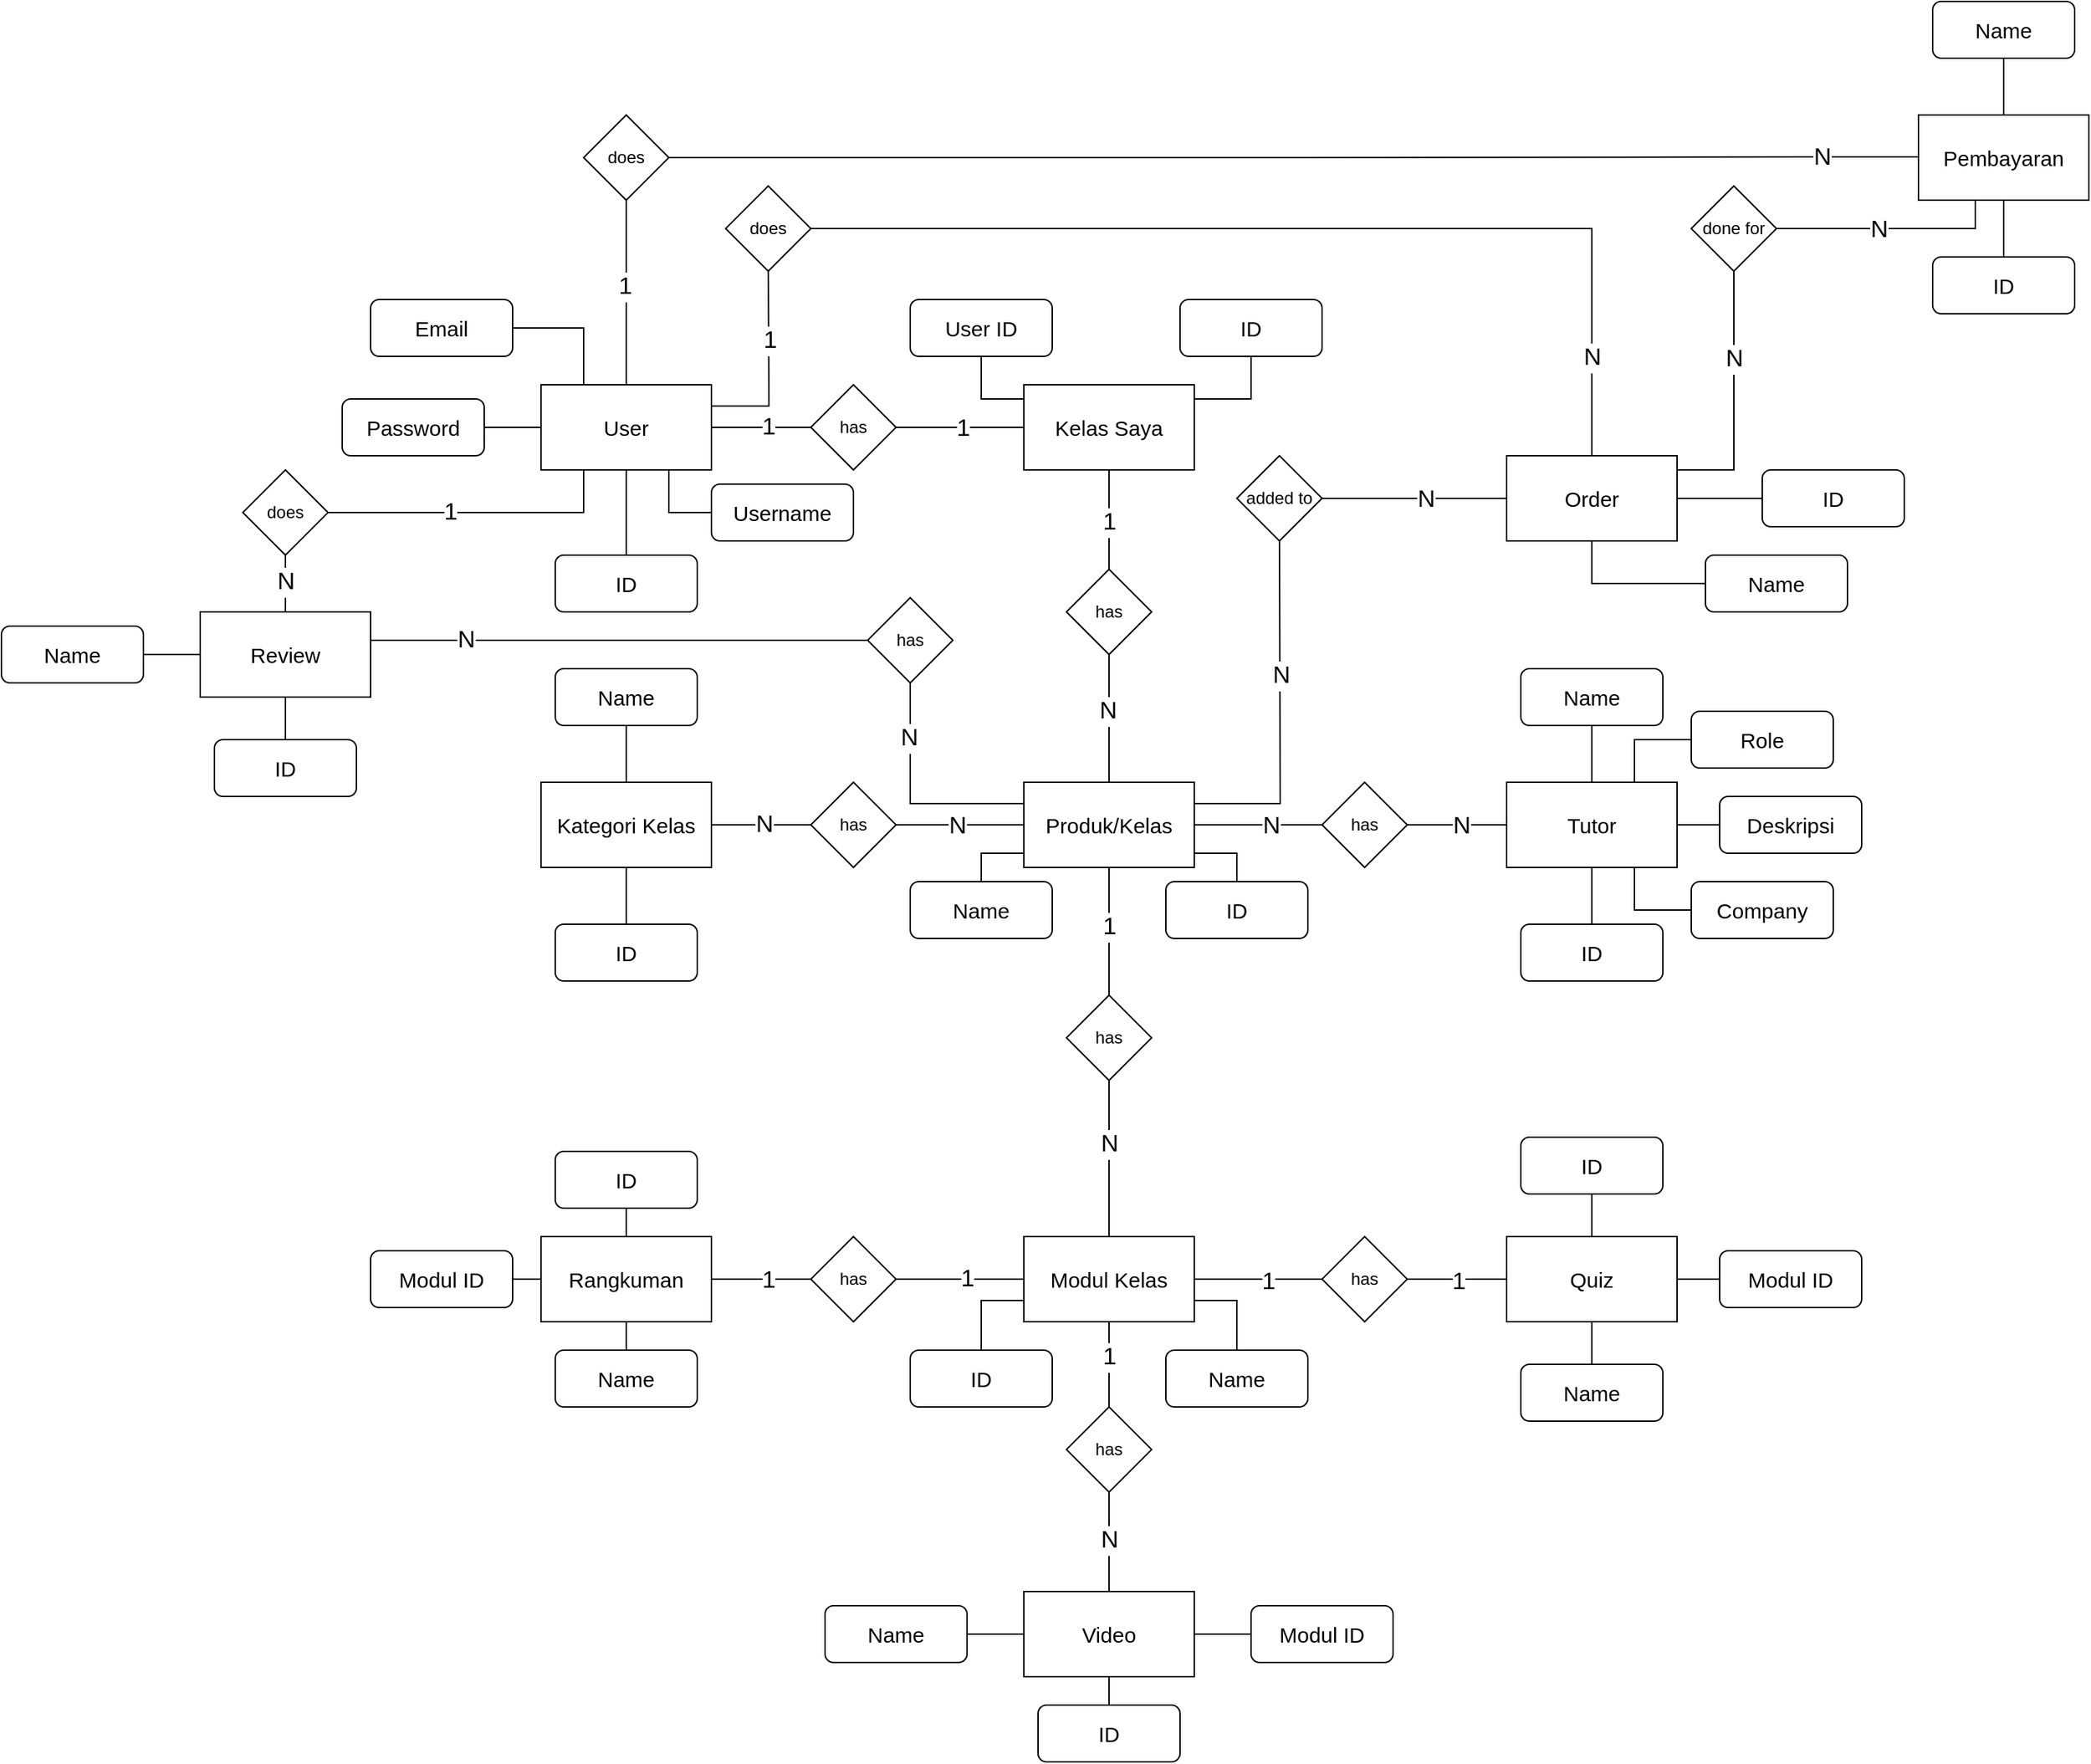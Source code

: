<mxfile version="26.0.4">
  <diagram id="C5RBs43oDa-KdzZeNtuy" name="Page-1">
    <mxGraphModel dx="1665" dy="2066" grid="1" gridSize="10" guides="1" tooltips="1" connect="1" arrows="1" fold="1" page="1" pageScale="1" pageWidth="827" pageHeight="1169" math="0" shadow="0">
      <root>
        <mxCell id="WIyWlLk6GJQsqaUBKTNV-0" />
        <mxCell id="WIyWlLk6GJQsqaUBKTNV-1" parent="WIyWlLk6GJQsqaUBKTNV-0" />
        <mxCell id="2I8wKv11GM0MQBxy5YEE-51" style="edgeStyle=orthogonalEdgeStyle;rounded=0;orthogonalLoop=1;jettySize=auto;html=1;endArrow=none;endFill=0;" edge="1" parent="WIyWlLk6GJQsqaUBKTNV-1" source="2I8wKv11GM0MQBxy5YEE-16" target="2I8wKv11GM0MQBxy5YEE-17">
          <mxGeometry relative="1" as="geometry">
            <Array as="points">
              <mxPoint x="390" y="510" />
            </Array>
          </mxGeometry>
        </mxCell>
        <mxCell id="2I8wKv11GM0MQBxy5YEE-68" style="edgeStyle=orthogonalEdgeStyle;rounded=0;orthogonalLoop=1;jettySize=auto;html=1;endArrow=none;endFill=0;" edge="1" parent="WIyWlLk6GJQsqaUBKTNV-1" source="2I8wKv11GM0MQBxy5YEE-74" target="2I8wKv11GM0MQBxy5YEE-67">
          <mxGeometry relative="1" as="geometry" />
        </mxCell>
        <mxCell id="2I8wKv11GM0MQBxy5YEE-179" value="&lt;span style=&quot;font-size: 17px;&quot;&gt;1&lt;/span&gt;" style="edgeLabel;html=1;align=center;verticalAlign=middle;resizable=0;points=[];" vertex="1" connectable="0" parent="2I8wKv11GM0MQBxy5YEE-68">
          <mxGeometry x="-0.058" y="-2" relative="1" as="geometry">
            <mxPoint x="-2" as="offset" />
          </mxGeometry>
        </mxCell>
        <mxCell id="2I8wKv11GM0MQBxy5YEE-75" value="" style="edgeStyle=orthogonalEdgeStyle;rounded=0;orthogonalLoop=1;jettySize=auto;html=1;endArrow=none;endFill=0;" edge="1" parent="WIyWlLk6GJQsqaUBKTNV-1" source="2I8wKv11GM0MQBxy5YEE-79">
          <mxGeometry relative="1" as="geometry">
            <mxPoint x="480" y="650" as="targetPoint" />
          </mxGeometry>
        </mxCell>
        <mxCell id="2I8wKv11GM0MQBxy5YEE-101" value="" style="edgeStyle=orthogonalEdgeStyle;rounded=0;orthogonalLoop=1;jettySize=auto;html=1;endArrow=none;endFill=0;" edge="1" parent="WIyWlLk6GJQsqaUBKTNV-1" source="2I8wKv11GM0MQBxy5YEE-16" target="2I8wKv11GM0MQBxy5YEE-19">
          <mxGeometry relative="1" as="geometry">
            <Array as="points">
              <mxPoint x="570" y="510" />
            </Array>
          </mxGeometry>
        </mxCell>
        <mxCell id="2I8wKv11GM0MQBxy5YEE-215" value="" style="edgeStyle=orthogonalEdgeStyle;rounded=0;orthogonalLoop=1;jettySize=auto;html=1;endArrow=none;endFill=0;" edge="1" parent="WIyWlLk6GJQsqaUBKTNV-1" source="2I8wKv11GM0MQBxy5YEE-16" target="2I8wKv11GM0MQBxy5YEE-213">
          <mxGeometry relative="1" as="geometry" />
        </mxCell>
        <mxCell id="2I8wKv11GM0MQBxy5YEE-217" value="&lt;span style=&quot;font-size: 17px;&quot;&gt;N&lt;/span&gt;" style="edgeLabel;html=1;align=center;verticalAlign=middle;resizable=0;points=[];" vertex="1" connectable="0" parent="2I8wKv11GM0MQBxy5YEE-215">
          <mxGeometry x="0.049" y="1" relative="1" as="geometry">
            <mxPoint as="offset" />
          </mxGeometry>
        </mxCell>
        <mxCell id="2I8wKv11GM0MQBxy5YEE-249" style="edgeStyle=orthogonalEdgeStyle;rounded=0;orthogonalLoop=1;jettySize=auto;html=1;exitX=1;exitY=0.25;exitDx=0;exitDy=0;endArrow=none;endFill=0;" edge="1" parent="WIyWlLk6GJQsqaUBKTNV-1" source="2I8wKv11GM0MQBxy5YEE-16">
          <mxGeometry relative="1" as="geometry">
            <mxPoint x="600" y="280" as="targetPoint" />
          </mxGeometry>
        </mxCell>
        <mxCell id="2I8wKv11GM0MQBxy5YEE-258" value="&lt;span style=&quot;font-size: 17px;&quot;&gt;N&lt;/span&gt;" style="edgeLabel;html=1;align=center;verticalAlign=middle;resizable=0;points=[];" vertex="1" connectable="0" parent="2I8wKv11GM0MQBxy5YEE-249">
          <mxGeometry x="0.181" relative="1" as="geometry">
            <mxPoint as="offset" />
          </mxGeometry>
        </mxCell>
        <mxCell id="2I8wKv11GM0MQBxy5YEE-285" style="edgeStyle=orthogonalEdgeStyle;rounded=0;orthogonalLoop=1;jettySize=auto;html=1;exitX=0;exitY=0.25;exitDx=0;exitDy=0;entryX=0.5;entryY=1;entryDx=0;entryDy=0;endArrow=none;endFill=0;" edge="1" parent="WIyWlLk6GJQsqaUBKTNV-1" source="2I8wKv11GM0MQBxy5YEE-16" target="2I8wKv11GM0MQBxy5YEE-286">
          <mxGeometry relative="1" as="geometry">
            <mxPoint x="340" y="400" as="targetPoint" />
          </mxGeometry>
        </mxCell>
        <mxCell id="2I8wKv11GM0MQBxy5YEE-297" value="&lt;span style=&quot;font-size: 17px;&quot;&gt;N&lt;/span&gt;" style="edgeLabel;html=1;align=center;verticalAlign=middle;resizable=0;points=[];" vertex="1" connectable="0" parent="2I8wKv11GM0MQBxy5YEE-285">
          <mxGeometry x="0.535" y="1" relative="1" as="geometry">
            <mxPoint as="offset" />
          </mxGeometry>
        </mxCell>
        <mxCell id="2I8wKv11GM0MQBxy5YEE-16" value="&lt;font style=&quot;font-size: 15px;&quot;&gt;Produk/Kelas&lt;/font&gt;" style="rounded=0;whiteSpace=wrap;html=1;" vertex="1" parent="WIyWlLk6GJQsqaUBKTNV-1">
          <mxGeometry x="420" y="460" width="120" height="60" as="geometry" />
        </mxCell>
        <mxCell id="2I8wKv11GM0MQBxy5YEE-17" value="&lt;font style=&quot;font-size: 15px;&quot;&gt;Name&lt;/font&gt;" style="rounded=1;whiteSpace=wrap;html=1;" vertex="1" parent="WIyWlLk6GJQsqaUBKTNV-1">
          <mxGeometry x="340" y="530" width="100" height="40" as="geometry" />
        </mxCell>
        <mxCell id="2I8wKv11GM0MQBxy5YEE-19" value="&lt;font style=&quot;font-size: 15px;&quot;&gt;ID&lt;/font&gt;" style="rounded=1;whiteSpace=wrap;html=1;" vertex="1" parent="WIyWlLk6GJQsqaUBKTNV-1">
          <mxGeometry x="520" y="530" width="100" height="40" as="geometry" />
        </mxCell>
        <mxCell id="2I8wKv11GM0MQBxy5YEE-124" style="edgeStyle=orthogonalEdgeStyle;rounded=0;orthogonalLoop=1;jettySize=auto;html=1;exitX=1;exitY=0.75;exitDx=0;exitDy=0;entryX=0.5;entryY=0;entryDx=0;entryDy=0;endArrow=none;endFill=0;" edge="1" parent="WIyWlLk6GJQsqaUBKTNV-1" source="2I8wKv11GM0MQBxy5YEE-20" target="2I8wKv11GM0MQBxy5YEE-30">
          <mxGeometry relative="1" as="geometry">
            <mxPoint x="580" y="825.103" as="targetPoint" />
          </mxGeometry>
        </mxCell>
        <mxCell id="2I8wKv11GM0MQBxy5YEE-125" style="edgeStyle=orthogonalEdgeStyle;rounded=0;orthogonalLoop=1;jettySize=auto;html=1;exitX=0;exitY=0.75;exitDx=0;exitDy=0;entryX=0.5;entryY=0;entryDx=0;entryDy=0;endArrow=none;endFill=0;" edge="1" parent="WIyWlLk6GJQsqaUBKTNV-1" source="2I8wKv11GM0MQBxy5YEE-20" target="2I8wKv11GM0MQBxy5YEE-24">
          <mxGeometry relative="1" as="geometry">
            <mxPoint x="380" y="825.103" as="targetPoint" />
          </mxGeometry>
        </mxCell>
        <mxCell id="2I8wKv11GM0MQBxy5YEE-127" style="edgeStyle=orthogonalEdgeStyle;rounded=0;orthogonalLoop=1;jettySize=auto;html=1;exitX=1;exitY=0.5;exitDx=0;exitDy=0;endArrow=none;endFill=0;" edge="1" parent="WIyWlLk6GJQsqaUBKTNV-1" source="2I8wKv11GM0MQBxy5YEE-20" target="2I8wKv11GM0MQBxy5YEE-76">
          <mxGeometry relative="1" as="geometry">
            <Array as="points">
              <mxPoint x="560" y="810" />
              <mxPoint x="560" y="810" />
            </Array>
          </mxGeometry>
        </mxCell>
        <mxCell id="2I8wKv11GM0MQBxy5YEE-128" value="&lt;span style=&quot;color: rgba(0, 0, 0, 0); font-family: monospace; font-size: 0px; text-align: start; background-color: rgb(251, 251, 251);&quot;&gt;%3CmxGraphModel%3E%3Croot%3E%3CmxCell%20id%3D%220%22%2F%3E%3CmxCell%20id%3D%221%22%20parent%3D%220%22%2F%3E%3CmxCell%20id%3D%222%22%20value%3D%22%22%20style%3D%22edgeStyle%3DorthogonalEdgeStyle%3Brounded%3D0%3BorthogonalLoop%3D1%3BjettySize%3Dauto%3Bhtml%3D1%3B%22%20edge%3D%221%22%20parent%3D%221%22%3E%3CmxGeometry%20relative%3D%221%22%20as%3D%22geometry%22%3E%3CmxPoint%20x%3D%22690%22%20y%3D%22820%22%20as%3D%22sourcePoint%22%2F%3E%3CmxPoint%20x%3D%22570%22%20y%3D%22860%22%20as%3D%22targetPoint%22%2F%3E%3C%2FmxGeometry%3E%3C%2FmxCell%3E%3C%2Froot%3E%3C%2FmxGraphModel%3E&lt;/span&gt;" style="edgeLabel;html=1;align=center;verticalAlign=middle;resizable=0;points=[];" vertex="1" connectable="0" parent="2I8wKv11GM0MQBxy5YEE-127">
          <mxGeometry x="-0.213" y="-1" relative="1" as="geometry">
            <mxPoint as="offset" />
          </mxGeometry>
        </mxCell>
        <mxCell id="2I8wKv11GM0MQBxy5YEE-155" value="&lt;span style=&quot;font-size: 17px;&quot;&gt;1&lt;/span&gt;" style="edgeLabel;html=1;align=center;verticalAlign=middle;resizable=0;points=[];" vertex="1" connectable="0" parent="2I8wKv11GM0MQBxy5YEE-127">
          <mxGeometry x="0.142" y="-2" relative="1" as="geometry">
            <mxPoint as="offset" />
          </mxGeometry>
        </mxCell>
        <mxCell id="2I8wKv11GM0MQBxy5YEE-143" style="edgeStyle=orthogonalEdgeStyle;rounded=0;orthogonalLoop=1;jettySize=auto;html=1;exitX=0.5;exitY=1;exitDx=0;exitDy=0;entryX=0.5;entryY=0;entryDx=0;entryDy=0;endArrow=none;endFill=0;" edge="1" parent="WIyWlLk6GJQsqaUBKTNV-1" source="2I8wKv11GM0MQBxy5YEE-20">
          <mxGeometry relative="1" as="geometry">
            <mxPoint x="480" y="1030" as="targetPoint" />
          </mxGeometry>
        </mxCell>
        <mxCell id="2I8wKv11GM0MQBxy5YEE-147" value="&lt;span style=&quot;font-size: 17px;&quot;&gt;1&lt;/span&gt;" style="edgeLabel;html=1;align=center;verticalAlign=middle;resizable=0;points=[];" vertex="1" connectable="0" parent="2I8wKv11GM0MQBxy5YEE-143">
          <mxGeometry x="-0.738" relative="1" as="geometry">
            <mxPoint as="offset" />
          </mxGeometry>
        </mxCell>
        <mxCell id="2I8wKv11GM0MQBxy5YEE-160" value="&lt;span style=&quot;font-size: 17px;&quot;&gt;N&lt;/span&gt;" style="edgeLabel;html=1;align=center;verticalAlign=middle;resizable=0;points=[];" vertex="1" connectable="0" parent="2I8wKv11GM0MQBxy5YEE-143">
          <mxGeometry x="0.619" relative="1" as="geometry">
            <mxPoint as="offset" />
          </mxGeometry>
        </mxCell>
        <mxCell id="2I8wKv11GM0MQBxy5YEE-201" value="" style="edgeStyle=orthogonalEdgeStyle;rounded=0;orthogonalLoop=1;jettySize=auto;html=1;endArrow=none;endFill=0;" edge="1" parent="WIyWlLk6GJQsqaUBKTNV-1" source="2I8wKv11GM0MQBxy5YEE-20" target="2I8wKv11GM0MQBxy5YEE-133">
          <mxGeometry relative="1" as="geometry" />
        </mxCell>
        <mxCell id="2I8wKv11GM0MQBxy5YEE-203" value="&lt;span style=&quot;color: rgba(0, 0, 0, 0); font-family: monospace; font-size: 0px; text-align: start; background-color: rgb(251, 251, 251);&quot;&gt;%3CmxGraphModel%3E%3Croot%3E%3CmxCell%20id%3D%220%22%2F%3E%3CmxCell%20id%3D%221%22%20parent%3D%220%22%2F%3E%3CmxCell%20id%3D%222%22%20style%3D%22edgeStyle%3DorthogonalEdgeStyle%3Brounded%3D0%3BorthogonalLoop%3D1%3BjettySize%3Dauto%3Bhtml%3D1%3BexitX%3D1%3BexitY%3D0.5%3BexitDx%3D0%3BexitDy%3D0%3BentryX%3D0%3BentryY%3D0.5%3BentryDx%3D0%3BentryDy%3D0%3BendArrow%3Dnone%3BendFill%3D0%3B%22%20edge%3D%221%22%20parent%3D%221%22%3E%3CmxGeometry%20relative%3D%221%22%20as%3D%22geometry%22%3E%3CmxPoint%20x%3D%22190%22%20y%3D%22810%22%20as%3D%22sourcePoint%22%2F%3E%3CmxPoint%20x%3D%22420%22%20y%3D%22810%22%20as%3D%22targetPoint%22%2F%3E%3C%2FmxGeometry%3E%3C%2FmxCell%3E%3CmxCell%20id%3D%223%22%20value%3D%22%26lt%3Bspan%20style%3D%26quot%3Bcolor%3A%20rgba(0%2C%200%2C%200%2C%200)%3B%20font-family%3A%20monospace%3B%20font-size%3A%200px%3B%20text-align%3A%20start%3B%20background-color%3A%20rgb(251%2C%20251%2C%20251)%3B%26quot%3B%26gt%3B%253CmxGraphModel%253E%253Croot%253E%253CmxCell%2520id%253D%25220%2522%252F%253E%253CmxCell%2520id%253D%25221%2522%2520parent%253D%25220%2522%252F%253E%253CmxCell%2520id%253D%25222%2522%2520style%253D%2522edgeStyle%253DorthogonalEdgeStyle%253Brounded%253D0%253BorthogonalLoop%253D1%253BjettySize%253Dauto%253Bhtml%253D1%253BexitX%253D0.75%253BexitY%253D1%253BexitDx%253D0%253BexitDy%253D0%253B%2522%2520edge%253D%25221%2522%2520parent%253D%25221%2522%253E%253CmxGeometry%2520relative%253D%25221%2522%2520as%253D%2522geometry%2522%253E%253CmxPoint%2520x%253D%2522170%2522%2520y%253D%2522930%2522%2520as%253D%2522targetPoint%2522%252F%253E%253CmxPoint%2520x%253D%2522160%2522%2520y%253D%2522860%2522%2520as%253D%2522sourcePoint%2522%252F%253E%253C%252FmxGeometry%253E%253C%252FmxCell%253E%253C%252Froot%253E%253C%252FmxGraphModel%253E%26lt%3B%2Fspan%26gt%3B%22%20style%3D%22edgeLabel%3Bhtml%3D1%3Balign%3Dcenter%3BverticalAlign%3Dmiddle%3Bresizable%3D0%3Bpoints%3D%5B%5D%3B%22%20vertex%3D%221%22%20connectable%3D%220%22%20parent%3D%222%22%3E%3CmxGeometry%20x%3D%220.637%22%20y%3D%22-1%22%20relative%3D%221%22%20as%3D%22geometry%22%3E%3CmxPoint%20as%3D%22offset%22%2F%3E%3C%2FmxGeometry%3E%3C%2FmxCell%3E%3CmxCell%20id%3D%224%22%20value%3D%22%26lt%3Bspan%20style%3D%26quot%3Bfont-size%3A%2017px%3B%26quot%3B%26gt%3B1%26lt%3B%2Fspan%26gt%3B%22%20style%3D%22edgeLabel%3Bhtml%3D1%3Balign%3Dcenter%3BverticalAlign%3Dmiddle%3Bresizable%3D0%3Bpoints%3D%5B%5D%3B%22%20vertex%3D%221%22%20connectable%3D%220%22%20parent%3D%222%22%3E%3CmxGeometry%20x%3D%220.596%22%20relative%3D%221%22%20as%3D%22geometry%22%3E%3CmxPoint%20as%3D%22offset%22%2F%3E%3C%2FmxGeometry%3E%3C%2FmxCell%3E%3CmxCell%20id%3D%225%22%20value%3D%22%26lt%3Bspan%20style%3D%26quot%3Bfont-size%3A%2017px%3B%26quot%3B%26gt%3B1%26lt%3B%2Fspan%26gt%3B%22%20style%3D%22edgeLabel%3Bhtml%3D1%3Balign%3Dcenter%3BverticalAlign%3Dmiddle%3Bresizable%3D0%3Bpoints%3D%5B%5D%3B%22%20vertex%3D%221%22%20connectable%3D%220%22%20parent%3D%222%22%3E%3CmxGeometry%20x%3D%22-0.599%22%20relative%3D%221%22%20as%3D%22geometry%22%3E%3CmxPoint%20as%3D%22offset%22%2F%3E%3C%2FmxGeometry%3E%3C%2FmxCell%3E%3C%2Froot%3E%3C%2FmxGraphModel%3E&lt;/span&gt;" style="edgeLabel;html=1;align=center;verticalAlign=middle;resizable=0;points=[];" vertex="1" connectable="0" parent="2I8wKv11GM0MQBxy5YEE-201">
          <mxGeometry x="0.016" y="-3" relative="1" as="geometry">
            <mxPoint as="offset" />
          </mxGeometry>
        </mxCell>
        <mxCell id="2I8wKv11GM0MQBxy5YEE-204" value="&lt;span style=&quot;font-size: 17px;&quot;&gt;1&lt;/span&gt;" style="edgeLabel;html=1;align=center;verticalAlign=middle;resizable=0;points=[];" vertex="1" connectable="0" parent="2I8wKv11GM0MQBxy5YEE-201">
          <mxGeometry x="-0.105" relative="1" as="geometry">
            <mxPoint as="offset" />
          </mxGeometry>
        </mxCell>
        <mxCell id="2I8wKv11GM0MQBxy5YEE-20" value="&lt;font style=&quot;font-size: 15px;&quot;&gt;Modul Kelas&lt;/font&gt;" style="rounded=0;whiteSpace=wrap;html=1;" vertex="1" parent="WIyWlLk6GJQsqaUBKTNV-1">
          <mxGeometry x="420" y="780" width="120" height="60" as="geometry" />
        </mxCell>
        <mxCell id="2I8wKv11GM0MQBxy5YEE-34" value="" style="edgeStyle=orthogonalEdgeStyle;rounded=0;orthogonalLoop=1;jettySize=auto;html=1;endArrow=none;endFill=0;" edge="1" parent="WIyWlLk6GJQsqaUBKTNV-1" source="2I8wKv11GM0MQBxy5YEE-21" target="2I8wKv11GM0MQBxy5YEE-23">
          <mxGeometry relative="1" as="geometry" />
        </mxCell>
        <mxCell id="2I8wKv11GM0MQBxy5YEE-21" value="&lt;font style=&quot;font-size: 15px;&quot;&gt;Rangkuman&lt;/font&gt;" style="rounded=0;whiteSpace=wrap;html=1;" vertex="1" parent="WIyWlLk6GJQsqaUBKTNV-1">
          <mxGeometry x="80" y="780" width="120" height="60" as="geometry" />
        </mxCell>
        <mxCell id="2I8wKv11GM0MQBxy5YEE-41" style="edgeStyle=orthogonalEdgeStyle;rounded=0;orthogonalLoop=1;jettySize=auto;html=1;endArrow=none;endFill=0;" edge="1" parent="WIyWlLk6GJQsqaUBKTNV-1" source="2I8wKv11GM0MQBxy5YEE-22" target="2I8wKv11GM0MQBxy5YEE-33">
          <mxGeometry relative="1" as="geometry">
            <Array as="points">
              <mxPoint x="930" y="810" />
              <mxPoint x="930" y="810" />
            </Array>
          </mxGeometry>
        </mxCell>
        <mxCell id="2I8wKv11GM0MQBxy5YEE-22" value="&lt;font style=&quot;font-size: 15px;&quot;&gt;Quiz&lt;/font&gt;" style="rounded=0;whiteSpace=wrap;html=1;" vertex="1" parent="WIyWlLk6GJQsqaUBKTNV-1">
          <mxGeometry x="760" y="780" width="120" height="60" as="geometry" />
        </mxCell>
        <mxCell id="2I8wKv11GM0MQBxy5YEE-23" value="&lt;font style=&quot;font-size: 15px;&quot;&gt;ID&lt;/font&gt;" style="rounded=1;whiteSpace=wrap;html=1;" vertex="1" parent="WIyWlLk6GJQsqaUBKTNV-1">
          <mxGeometry x="90" y="720" width="100" height="40" as="geometry" />
        </mxCell>
        <mxCell id="2I8wKv11GM0MQBxy5YEE-24" value="&lt;font style=&quot;font-size: 15px;&quot;&gt;ID&lt;/font&gt;" style="rounded=1;whiteSpace=wrap;html=1;" vertex="1" parent="WIyWlLk6GJQsqaUBKTNV-1">
          <mxGeometry x="340" y="860" width="100" height="40" as="geometry" />
        </mxCell>
        <mxCell id="2I8wKv11GM0MQBxy5YEE-88" value="" style="edgeStyle=orthogonalEdgeStyle;rounded=0;orthogonalLoop=1;jettySize=auto;html=1;endArrow=none;endFill=0;" edge="1" parent="WIyWlLk6GJQsqaUBKTNV-1" source="2I8wKv11GM0MQBxy5YEE-28" target="2I8wKv11GM0MQBxy5YEE-21">
          <mxGeometry relative="1" as="geometry" />
        </mxCell>
        <mxCell id="2I8wKv11GM0MQBxy5YEE-28" value="&lt;font style=&quot;font-size: 15px;&quot;&gt;Modul ID&lt;/font&gt;" style="rounded=1;whiteSpace=wrap;html=1;" vertex="1" parent="WIyWlLk6GJQsqaUBKTNV-1">
          <mxGeometry x="-40" y="790" width="100" height="40" as="geometry" />
        </mxCell>
        <mxCell id="2I8wKv11GM0MQBxy5YEE-30" value="&lt;font style=&quot;font-size: 15px;&quot;&gt;Name&lt;/font&gt;" style="rounded=1;whiteSpace=wrap;html=1;" vertex="1" parent="WIyWlLk6GJQsqaUBKTNV-1">
          <mxGeometry x="520" y="860" width="100" height="40" as="geometry" />
        </mxCell>
        <mxCell id="2I8wKv11GM0MQBxy5YEE-33" value="&lt;font style=&quot;font-size: 15px;&quot;&gt;Modul ID&lt;/font&gt;" style="rounded=1;whiteSpace=wrap;html=1;" vertex="1" parent="WIyWlLk6GJQsqaUBKTNV-1">
          <mxGeometry x="910" y="790" width="100" height="40" as="geometry" />
        </mxCell>
        <mxCell id="2I8wKv11GM0MQBxy5YEE-56" value="" style="edgeStyle=orthogonalEdgeStyle;rounded=0;orthogonalLoop=1;jettySize=auto;html=1;endArrow=none;endFill=0;" edge="1" parent="WIyWlLk6GJQsqaUBKTNV-1" source="2I8wKv11GM0MQBxy5YEE-79" target="2I8wKv11GM0MQBxy5YEE-20">
          <mxGeometry relative="1" as="geometry">
            <Array as="points">
              <mxPoint x="480" y="730" />
              <mxPoint x="480" y="730" />
            </Array>
          </mxGeometry>
        </mxCell>
        <mxCell id="2I8wKv11GM0MQBxy5YEE-84" value="&lt;span style=&quot;font-size: 17px;&quot;&gt;N&lt;/span&gt;" style="edgeLabel;html=1;align=center;verticalAlign=middle;resizable=0;points=[];" vertex="1" connectable="0" parent="2I8wKv11GM0MQBxy5YEE-56">
          <mxGeometry x="-0.192" relative="1" as="geometry">
            <mxPoint as="offset" />
          </mxGeometry>
        </mxCell>
        <mxCell id="2I8wKv11GM0MQBxy5YEE-109" value="" style="edgeStyle=orthogonalEdgeStyle;rounded=0;orthogonalLoop=1;jettySize=auto;html=1;endArrow=none;endFill=0;" edge="1" parent="WIyWlLk6GJQsqaUBKTNV-1" source="2I8wKv11GM0MQBxy5YEE-59" target="2I8wKv11GM0MQBxy5YEE-22">
          <mxGeometry relative="1" as="geometry" />
        </mxCell>
        <mxCell id="2I8wKv11GM0MQBxy5YEE-59" value="&lt;font style=&quot;font-size: 15px;&quot;&gt;ID&lt;/font&gt;" style="rounded=1;whiteSpace=wrap;html=1;" vertex="1" parent="WIyWlLk6GJQsqaUBKTNV-1">
          <mxGeometry x="770" y="710" width="100" height="40" as="geometry" />
        </mxCell>
        <mxCell id="2I8wKv11GM0MQBxy5YEE-72" style="edgeStyle=orthogonalEdgeStyle;rounded=0;orthogonalLoop=1;jettySize=auto;html=1;exitX=1;exitY=0.25;exitDx=0;exitDy=0;entryX=0.5;entryY=1;entryDx=0;entryDy=0;endArrow=none;endFill=0;" edge="1" parent="WIyWlLk6GJQsqaUBKTNV-1">
          <mxGeometry relative="1" as="geometry">
            <mxPoint x="580.0" y="150" as="targetPoint" />
            <mxPoint x="540.0" y="185" as="sourcePoint" />
            <Array as="points">
              <mxPoint x="540" y="190" />
              <mxPoint x="580" y="190" />
            </Array>
          </mxGeometry>
        </mxCell>
        <mxCell id="2I8wKv11GM0MQBxy5YEE-73" style="edgeStyle=orthogonalEdgeStyle;rounded=0;orthogonalLoop=1;jettySize=auto;html=1;exitX=0;exitY=0.25;exitDx=0;exitDy=0;entryX=0.5;entryY=1;entryDx=0;entryDy=0;endArrow=none;endFill=0;" edge="1" parent="WIyWlLk6GJQsqaUBKTNV-1" source="2I8wKv11GM0MQBxy5YEE-67" target="2I8wKv11GM0MQBxy5YEE-70">
          <mxGeometry relative="1" as="geometry">
            <mxPoint x="350" y="235" as="targetPoint" />
            <Array as="points">
              <mxPoint x="420" y="190" />
              <mxPoint x="390" y="190" />
            </Array>
          </mxGeometry>
        </mxCell>
        <mxCell id="2I8wKv11GM0MQBxy5YEE-221" value="" style="edgeStyle=orthogonalEdgeStyle;rounded=0;orthogonalLoop=1;jettySize=auto;html=1;endArrow=none;endFill=0;" edge="1" parent="WIyWlLk6GJQsqaUBKTNV-1" source="2I8wKv11GM0MQBxy5YEE-67" target="2I8wKv11GM0MQBxy5YEE-220">
          <mxGeometry relative="1" as="geometry" />
        </mxCell>
        <mxCell id="2I8wKv11GM0MQBxy5YEE-223" value="&lt;span style=&quot;font-size: 17px;&quot;&gt;1&lt;/span&gt;" style="edgeLabel;html=1;align=center;verticalAlign=middle;resizable=0;points=[];" vertex="1" connectable="0" parent="2I8wKv11GM0MQBxy5YEE-221">
          <mxGeometry x="-0.044" y="1" relative="1" as="geometry">
            <mxPoint as="offset" />
          </mxGeometry>
        </mxCell>
        <mxCell id="2I8wKv11GM0MQBxy5YEE-67" value="&lt;font style=&quot;font-size: 15px;&quot;&gt;Kelas Saya&lt;/font&gt;" style="rounded=0;whiteSpace=wrap;html=1;" vertex="1" parent="WIyWlLk6GJQsqaUBKTNV-1">
          <mxGeometry x="420" y="180" width="120" height="60" as="geometry" />
        </mxCell>
        <mxCell id="2I8wKv11GM0MQBxy5YEE-69" value="&lt;span style=&quot;font-size: 15px;&quot;&gt;ID&lt;/span&gt;" style="rounded=1;whiteSpace=wrap;html=1;" vertex="1" parent="WIyWlLk6GJQsqaUBKTNV-1">
          <mxGeometry x="530" y="120" width="100" height="40" as="geometry" />
        </mxCell>
        <mxCell id="2I8wKv11GM0MQBxy5YEE-70" value="&lt;font style=&quot;font-size: 15px;&quot;&gt;User ID&lt;/font&gt;" style="rounded=1;whiteSpace=wrap;html=1;" vertex="1" parent="WIyWlLk6GJQsqaUBKTNV-1">
          <mxGeometry x="340" y="120" width="100" height="40" as="geometry" />
        </mxCell>
        <mxCell id="2I8wKv11GM0MQBxy5YEE-198" value="" style="edgeStyle=orthogonalEdgeStyle;rounded=0;orthogonalLoop=1;jettySize=auto;html=1;endArrow=none;endFill=0;" edge="1" parent="WIyWlLk6GJQsqaUBKTNV-1" source="2I8wKv11GM0MQBxy5YEE-76" target="2I8wKv11GM0MQBxy5YEE-22">
          <mxGeometry relative="1" as="geometry" />
        </mxCell>
        <mxCell id="2I8wKv11GM0MQBxy5YEE-199" value="&lt;span style=&quot;font-size: 17px;&quot;&gt;1&lt;/span&gt;" style="edgeLabel;html=1;align=center;verticalAlign=middle;resizable=0;points=[];" vertex="1" connectable="0" parent="2I8wKv11GM0MQBxy5YEE-198">
          <mxGeometry x="0.031" y="-2" relative="1" as="geometry">
            <mxPoint as="offset" />
          </mxGeometry>
        </mxCell>
        <mxCell id="2I8wKv11GM0MQBxy5YEE-76" value="has" style="rhombus;whiteSpace=wrap;html=1;" vertex="1" parent="WIyWlLk6GJQsqaUBKTNV-1">
          <mxGeometry x="630" y="780" width="60" height="60" as="geometry" />
        </mxCell>
        <mxCell id="2I8wKv11GM0MQBxy5YEE-202" value="" style="edgeStyle=orthogonalEdgeStyle;rounded=0;orthogonalLoop=1;jettySize=auto;html=1;endArrow=none;endFill=0;" edge="1" parent="WIyWlLk6GJQsqaUBKTNV-1" source="2I8wKv11GM0MQBxy5YEE-133" target="2I8wKv11GM0MQBxy5YEE-21">
          <mxGeometry relative="1" as="geometry" />
        </mxCell>
        <mxCell id="2I8wKv11GM0MQBxy5YEE-205" value="&lt;span style=&quot;font-size: 17px;&quot;&gt;1&lt;/span&gt;" style="edgeLabel;html=1;align=center;verticalAlign=middle;resizable=0;points=[];" vertex="1" connectable="0" parent="2I8wKv11GM0MQBxy5YEE-202">
          <mxGeometry x="-0.135" y="1" relative="1" as="geometry">
            <mxPoint as="offset" />
          </mxGeometry>
        </mxCell>
        <mxCell id="2I8wKv11GM0MQBxy5YEE-133" value="has" style="rhombus;whiteSpace=wrap;html=1;" vertex="1" parent="WIyWlLk6GJQsqaUBKTNV-1">
          <mxGeometry x="270" y="780" width="60" height="60" as="geometry" />
        </mxCell>
        <mxCell id="2I8wKv11GM0MQBxy5YEE-165" value="" style="edgeStyle=orthogonalEdgeStyle;rounded=0;orthogonalLoop=1;jettySize=auto;html=1;endArrow=none;endFill=0;" edge="1" parent="WIyWlLk6GJQsqaUBKTNV-1" source="2I8wKv11GM0MQBxy5YEE-144" target="2I8wKv11GM0MQBxy5YEE-163">
          <mxGeometry relative="1" as="geometry" />
        </mxCell>
        <mxCell id="2I8wKv11GM0MQBxy5YEE-144" value="&lt;font style=&quot;font-size: 15px;&quot;&gt;ID&lt;/font&gt;" style="rounded=1;whiteSpace=wrap;html=1;" vertex="1" parent="WIyWlLk6GJQsqaUBKTNV-1">
          <mxGeometry x="430" y="1110" width="100" height="40" as="geometry" />
        </mxCell>
        <mxCell id="2I8wKv11GM0MQBxy5YEE-146" value="has" style="rhombus;whiteSpace=wrap;html=1;" vertex="1" parent="WIyWlLk6GJQsqaUBKTNV-1">
          <mxGeometry x="450" y="900" width="60" height="60" as="geometry" />
        </mxCell>
        <mxCell id="2I8wKv11GM0MQBxy5YEE-166" value="" style="edgeStyle=orthogonalEdgeStyle;rounded=0;orthogonalLoop=1;jettySize=auto;html=1;endArrow=none;endFill=0;" edge="1" parent="WIyWlLk6GJQsqaUBKTNV-1" source="2I8wKv11GM0MQBxy5YEE-150" target="2I8wKv11GM0MQBxy5YEE-163">
          <mxGeometry relative="1" as="geometry" />
        </mxCell>
        <mxCell id="2I8wKv11GM0MQBxy5YEE-150" value="&lt;font style=&quot;font-size: 15px;&quot;&gt;Modul ID&lt;/font&gt;" style="rounded=1;whiteSpace=wrap;html=1;" vertex="1" parent="WIyWlLk6GJQsqaUBKTNV-1">
          <mxGeometry x="580" y="1040" width="100" height="40" as="geometry" />
        </mxCell>
        <mxCell id="2I8wKv11GM0MQBxy5YEE-163" value="&lt;font style=&quot;font-size: 15px;&quot;&gt;Video&lt;/font&gt;" style="rounded=0;whiteSpace=wrap;html=1;" vertex="1" parent="WIyWlLk6GJQsqaUBKTNV-1">
          <mxGeometry x="420" y="1030" width="120" height="60" as="geometry" />
        </mxCell>
        <mxCell id="2I8wKv11GM0MQBxy5YEE-170" value="" style="edgeStyle=orthogonalEdgeStyle;rounded=0;orthogonalLoop=1;jettySize=auto;html=1;endArrow=none;endFill=0;" edge="1" parent="WIyWlLk6GJQsqaUBKTNV-1" source="2I8wKv11GM0MQBxy5YEE-169" target="2I8wKv11GM0MQBxy5YEE-21">
          <mxGeometry relative="1" as="geometry" />
        </mxCell>
        <mxCell id="2I8wKv11GM0MQBxy5YEE-169" value="&lt;font style=&quot;font-size: 15px;&quot;&gt;Name&lt;/font&gt;" style="rounded=1;whiteSpace=wrap;html=1;" vertex="1" parent="WIyWlLk6GJQsqaUBKTNV-1">
          <mxGeometry x="90" y="860" width="100" height="40" as="geometry" />
        </mxCell>
        <mxCell id="2I8wKv11GM0MQBxy5YEE-172" value="" style="edgeStyle=orthogonalEdgeStyle;rounded=0;orthogonalLoop=1;jettySize=auto;html=1;endArrow=none;endFill=0;" edge="1" parent="WIyWlLk6GJQsqaUBKTNV-1" source="2I8wKv11GM0MQBxy5YEE-171" target="2I8wKv11GM0MQBxy5YEE-22">
          <mxGeometry relative="1" as="geometry" />
        </mxCell>
        <mxCell id="2I8wKv11GM0MQBxy5YEE-171" value="&lt;font style=&quot;font-size: 15px;&quot;&gt;Name&lt;/font&gt;" style="rounded=1;whiteSpace=wrap;html=1;" vertex="1" parent="WIyWlLk6GJQsqaUBKTNV-1">
          <mxGeometry x="770" y="870" width="100" height="40" as="geometry" />
        </mxCell>
        <mxCell id="2I8wKv11GM0MQBxy5YEE-174" value="" style="edgeStyle=orthogonalEdgeStyle;rounded=0;orthogonalLoop=1;jettySize=auto;html=1;endArrow=none;endFill=0;" edge="1" parent="WIyWlLk6GJQsqaUBKTNV-1" source="2I8wKv11GM0MQBxy5YEE-173" target="2I8wKv11GM0MQBxy5YEE-163">
          <mxGeometry relative="1" as="geometry" />
        </mxCell>
        <mxCell id="2I8wKv11GM0MQBxy5YEE-173" value="&lt;font style=&quot;font-size: 15px;&quot;&gt;Name&lt;/font&gt;" style="rounded=1;whiteSpace=wrap;html=1;" vertex="1" parent="WIyWlLk6GJQsqaUBKTNV-1">
          <mxGeometry x="280" y="1040" width="100" height="40" as="geometry" />
        </mxCell>
        <mxCell id="2I8wKv11GM0MQBxy5YEE-175" value="" style="edgeStyle=orthogonalEdgeStyle;rounded=0;orthogonalLoop=1;jettySize=auto;html=1;endArrow=none;endFill=0;" edge="1" parent="WIyWlLk6GJQsqaUBKTNV-1" source="2I8wKv11GM0MQBxy5YEE-16" target="2I8wKv11GM0MQBxy5YEE-74">
          <mxGeometry relative="1" as="geometry">
            <mxPoint x="480" y="440" as="sourcePoint" />
            <mxPoint x="480" y="240" as="targetPoint" />
          </mxGeometry>
        </mxCell>
        <mxCell id="2I8wKv11GM0MQBxy5YEE-180" value="&lt;span style=&quot;font-size: 17px;&quot;&gt;N&lt;/span&gt;" style="edgeLabel;html=1;align=center;verticalAlign=middle;resizable=0;points=[];" vertex="1" connectable="0" parent="2I8wKv11GM0MQBxy5YEE-175">
          <mxGeometry x="0.113" y="1" relative="1" as="geometry">
            <mxPoint as="offset" />
          </mxGeometry>
        </mxCell>
        <mxCell id="2I8wKv11GM0MQBxy5YEE-74" value="has" style="rhombus;whiteSpace=wrap;html=1;" vertex="1" parent="WIyWlLk6GJQsqaUBKTNV-1">
          <mxGeometry x="450" y="310" width="60" height="60" as="geometry" />
        </mxCell>
        <mxCell id="2I8wKv11GM0MQBxy5YEE-184" style="edgeStyle=orthogonalEdgeStyle;rounded=0;orthogonalLoop=1;jettySize=auto;html=1;entryX=1;entryY=0.5;entryDx=0;entryDy=0;endArrow=none;endFill=0;" edge="1" parent="WIyWlLk6GJQsqaUBKTNV-1" source="2I8wKv11GM0MQBxy5YEE-194" target="2I8wKv11GM0MQBxy5YEE-16">
          <mxGeometry relative="1" as="geometry">
            <Array as="points">
              <mxPoint x="620" y="490" />
              <mxPoint x="620" y="490" />
            </Array>
          </mxGeometry>
        </mxCell>
        <mxCell id="2I8wKv11GM0MQBxy5YEE-195" value="&lt;span style=&quot;color: rgba(0, 0, 0, 0); font-family: monospace; font-size: 0px; text-align: start; background-color: rgb(251, 251, 251);&quot;&gt;%3CmxGraphModel%3E%3Croot%3E%3CmxCell%20id%3D%220%22%2F%3E%3CmxCell%20id%3D%221%22%20parent%3D%220%22%2F%3E%3CmxCell%20id%3D%222%22%20value%3D%22has%22%20style%3D%22rhombus%3BwhiteSpace%3Dwrap%3Bhtml%3D1%3B%22%20vertex%3D%221%22%20parent%3D%221%22%3E%3CmxGeometry%20x%3D%22450%22%20y%3D%22310%22%20width%3D%2260%22%20height%3D%2260%22%20as%3D%22geometry%22%2F%3E%3C%2FmxCell%3E%3C%2Froot%3E%3C%2FmxGraphModel%3EN&lt;/span&gt;" style="edgeLabel;html=1;align=center;verticalAlign=middle;resizable=0;points=[];" vertex="1" connectable="0" parent="2I8wKv11GM0MQBxy5YEE-184">
          <mxGeometry x="0.464" relative="1" as="geometry">
            <mxPoint as="offset" />
          </mxGeometry>
        </mxCell>
        <mxCell id="2I8wKv11GM0MQBxy5YEE-216" value="&lt;span style=&quot;font-size: 17px;&quot;&gt;N&lt;/span&gt;" style="edgeLabel;html=1;align=center;verticalAlign=middle;resizable=0;points=[];" vertex="1" connectable="0" parent="2I8wKv11GM0MQBxy5YEE-184">
          <mxGeometry x="-0.196" y="1" relative="1" as="geometry">
            <mxPoint as="offset" />
          </mxGeometry>
        </mxCell>
        <mxCell id="2I8wKv11GM0MQBxy5YEE-192" value="" style="edgeStyle=orthogonalEdgeStyle;rounded=0;orthogonalLoop=1;jettySize=auto;html=1;endArrow=none;endFill=0;" edge="1" parent="WIyWlLk6GJQsqaUBKTNV-1" source="2I8wKv11GM0MQBxy5YEE-183" target="2I8wKv11GM0MQBxy5YEE-187">
          <mxGeometry relative="1" as="geometry" />
        </mxCell>
        <mxCell id="2I8wKv11GM0MQBxy5YEE-241" value="" style="edgeStyle=orthogonalEdgeStyle;rounded=0;orthogonalLoop=1;jettySize=auto;html=1;endArrow=none;endFill=0;" edge="1" parent="WIyWlLk6GJQsqaUBKTNV-1" source="2I8wKv11GM0MQBxy5YEE-183" target="2I8wKv11GM0MQBxy5YEE-240">
          <mxGeometry relative="1" as="geometry" />
        </mxCell>
        <mxCell id="2I8wKv11GM0MQBxy5YEE-242" style="edgeStyle=orthogonalEdgeStyle;rounded=0;orthogonalLoop=1;jettySize=auto;html=1;exitX=0.75;exitY=1;exitDx=0;exitDy=0;entryX=0;entryY=0.5;entryDx=0;entryDy=0;endArrow=none;endFill=0;" edge="1" parent="WIyWlLk6GJQsqaUBKTNV-1" source="2I8wKv11GM0MQBxy5YEE-183" target="2I8wKv11GM0MQBxy5YEE-239">
          <mxGeometry relative="1" as="geometry" />
        </mxCell>
        <mxCell id="2I8wKv11GM0MQBxy5YEE-243" style="edgeStyle=orthogonalEdgeStyle;rounded=0;orthogonalLoop=1;jettySize=auto;html=1;exitX=0.75;exitY=0;exitDx=0;exitDy=0;entryX=0;entryY=0.5;entryDx=0;entryDy=0;endArrow=none;endFill=0;" edge="1" parent="WIyWlLk6GJQsqaUBKTNV-1" source="2I8wKv11GM0MQBxy5YEE-183" target="2I8wKv11GM0MQBxy5YEE-238">
          <mxGeometry relative="1" as="geometry" />
        </mxCell>
        <mxCell id="2I8wKv11GM0MQBxy5YEE-183" value="&lt;font style=&quot;font-size: 15px;&quot;&gt;Tutor&lt;/font&gt;" style="rounded=0;whiteSpace=wrap;html=1;" vertex="1" parent="WIyWlLk6GJQsqaUBKTNV-1">
          <mxGeometry x="760" y="460" width="120" height="60" as="geometry" />
        </mxCell>
        <mxCell id="2I8wKv11GM0MQBxy5YEE-186" value="" style="edgeStyle=orthogonalEdgeStyle;rounded=0;orthogonalLoop=1;jettySize=auto;html=1;endArrow=none;endFill=0;" edge="1" parent="WIyWlLk6GJQsqaUBKTNV-1" source="2I8wKv11GM0MQBxy5YEE-185" target="2I8wKv11GM0MQBxy5YEE-183">
          <mxGeometry relative="1" as="geometry" />
        </mxCell>
        <mxCell id="2I8wKv11GM0MQBxy5YEE-185" value="&lt;font style=&quot;font-size: 15px;&quot;&gt;Name&lt;/font&gt;" style="rounded=1;whiteSpace=wrap;html=1;" vertex="1" parent="WIyWlLk6GJQsqaUBKTNV-1">
          <mxGeometry x="770" y="380" width="100" height="40" as="geometry" />
        </mxCell>
        <mxCell id="2I8wKv11GM0MQBxy5YEE-187" value="&lt;font style=&quot;font-size: 15px;&quot;&gt;ID&lt;/font&gt;" style="rounded=1;whiteSpace=wrap;html=1;" vertex="1" parent="WIyWlLk6GJQsqaUBKTNV-1">
          <mxGeometry x="770" y="560" width="100" height="40" as="geometry" />
        </mxCell>
        <mxCell id="2I8wKv11GM0MQBxy5YEE-206" value="" style="edgeStyle=orthogonalEdgeStyle;rounded=0;orthogonalLoop=1;jettySize=auto;html=1;endArrow=none;endFill=0;" edge="1" parent="WIyWlLk6GJQsqaUBKTNV-1" source="2I8wKv11GM0MQBxy5YEE-16" target="2I8wKv11GM0MQBxy5YEE-79">
          <mxGeometry relative="1" as="geometry">
            <mxPoint x="480" y="500" as="sourcePoint" />
            <mxPoint x="480" y="650" as="targetPoint" />
          </mxGeometry>
        </mxCell>
        <mxCell id="2I8wKv11GM0MQBxy5YEE-207" value="&lt;span style=&quot;font-size: 17px;&quot;&gt;1&lt;/span&gt;" style="edgeLabel;html=1;align=center;verticalAlign=middle;resizable=0;points=[];" vertex="1" connectable="0" parent="2I8wKv11GM0MQBxy5YEE-206">
          <mxGeometry x="-0.066" relative="1" as="geometry">
            <mxPoint as="offset" />
          </mxGeometry>
        </mxCell>
        <mxCell id="2I8wKv11GM0MQBxy5YEE-79" value="has" style="rhombus;whiteSpace=wrap;html=1;" vertex="1" parent="WIyWlLk6GJQsqaUBKTNV-1">
          <mxGeometry x="450" y="610" width="60" height="60" as="geometry" />
        </mxCell>
        <mxCell id="2I8wKv11GM0MQBxy5YEE-214" value="" style="edgeStyle=orthogonalEdgeStyle;rounded=0;orthogonalLoop=1;jettySize=auto;html=1;endArrow=none;endFill=0;" edge="1" parent="WIyWlLk6GJQsqaUBKTNV-1" source="2I8wKv11GM0MQBxy5YEE-208" target="2I8wKv11GM0MQBxy5YEE-213">
          <mxGeometry relative="1" as="geometry" />
        </mxCell>
        <mxCell id="2I8wKv11GM0MQBxy5YEE-218" value="&lt;span style=&quot;font-size: 17px;&quot;&gt;N&lt;/span&gt;" style="edgeLabel;html=1;align=center;verticalAlign=middle;resizable=0;points=[];" vertex="1" connectable="0" parent="2I8wKv11GM0MQBxy5YEE-214">
          <mxGeometry x="0.06" relative="1" as="geometry">
            <mxPoint as="offset" />
          </mxGeometry>
        </mxCell>
        <mxCell id="2I8wKv11GM0MQBxy5YEE-246" value="" style="edgeStyle=orthogonalEdgeStyle;rounded=0;orthogonalLoop=1;jettySize=auto;html=1;endArrow=none;endFill=0;" edge="1" parent="WIyWlLk6GJQsqaUBKTNV-1" source="2I8wKv11GM0MQBxy5YEE-208" target="2I8wKv11GM0MQBxy5YEE-245">
          <mxGeometry relative="1" as="geometry" />
        </mxCell>
        <mxCell id="2I8wKv11GM0MQBxy5YEE-248" value="" style="edgeStyle=orthogonalEdgeStyle;rounded=0;orthogonalLoop=1;jettySize=auto;html=1;endArrow=none;endFill=0;" edge="1" parent="WIyWlLk6GJQsqaUBKTNV-1" source="2I8wKv11GM0MQBxy5YEE-208" target="2I8wKv11GM0MQBxy5YEE-247">
          <mxGeometry relative="1" as="geometry" />
        </mxCell>
        <mxCell id="2I8wKv11GM0MQBxy5YEE-208" value="&lt;font style=&quot;font-size: 15px;&quot;&gt;Kategori Kelas&lt;/font&gt;" style="rounded=0;whiteSpace=wrap;html=1;" vertex="1" parent="WIyWlLk6GJQsqaUBKTNV-1">
          <mxGeometry x="80" y="460" width="120" height="60" as="geometry" />
        </mxCell>
        <mxCell id="2I8wKv11GM0MQBxy5YEE-209" value="" style="edgeStyle=orthogonalEdgeStyle;rounded=0;orthogonalLoop=1;jettySize=auto;html=1;entryX=1;entryY=0.5;entryDx=0;entryDy=0;endArrow=none;endFill=0;" edge="1" parent="WIyWlLk6GJQsqaUBKTNV-1" source="2I8wKv11GM0MQBxy5YEE-183" target="2I8wKv11GM0MQBxy5YEE-194">
          <mxGeometry relative="1" as="geometry">
            <mxPoint x="760" y="470" as="sourcePoint" />
            <mxPoint x="540" y="470" as="targetPoint" />
          </mxGeometry>
        </mxCell>
        <mxCell id="2I8wKv11GM0MQBxy5YEE-244" value="&lt;span style=&quot;font-size: 17px;&quot;&gt;N&lt;/span&gt;" style="edgeLabel;html=1;align=center;verticalAlign=middle;resizable=0;points=[];" vertex="1" connectable="0" parent="2I8wKv11GM0MQBxy5YEE-209">
          <mxGeometry x="-0.071" y="1" relative="1" as="geometry">
            <mxPoint as="offset" />
          </mxGeometry>
        </mxCell>
        <mxCell id="2I8wKv11GM0MQBxy5YEE-194" value="has" style="rhombus;whiteSpace=wrap;html=1;" vertex="1" parent="WIyWlLk6GJQsqaUBKTNV-1">
          <mxGeometry x="630" y="460" width="60" height="60" as="geometry" />
        </mxCell>
        <mxCell id="2I8wKv11GM0MQBxy5YEE-213" value="has" style="rhombus;whiteSpace=wrap;html=1;" vertex="1" parent="WIyWlLk6GJQsqaUBKTNV-1">
          <mxGeometry x="270" y="460" width="60" height="60" as="geometry" />
        </mxCell>
        <mxCell id="2I8wKv11GM0MQBxy5YEE-230" value="" style="edgeStyle=orthogonalEdgeStyle;rounded=0;orthogonalLoop=1;jettySize=auto;html=1;endArrow=none;endFill=0;" edge="1" parent="WIyWlLk6GJQsqaUBKTNV-1" source="2I8wKv11GM0MQBxy5YEE-219" target="2I8wKv11GM0MQBxy5YEE-229">
          <mxGeometry relative="1" as="geometry" />
        </mxCell>
        <mxCell id="2I8wKv11GM0MQBxy5YEE-234" value="" style="edgeStyle=orthogonalEdgeStyle;rounded=0;orthogonalLoop=1;jettySize=auto;html=1;endArrow=none;endFill=0;" edge="1" parent="WIyWlLk6GJQsqaUBKTNV-1" source="2I8wKv11GM0MQBxy5YEE-219" target="2I8wKv11GM0MQBxy5YEE-233">
          <mxGeometry relative="1" as="geometry" />
        </mxCell>
        <mxCell id="2I8wKv11GM0MQBxy5YEE-237" style="edgeStyle=orthogonalEdgeStyle;rounded=0;orthogonalLoop=1;jettySize=auto;html=1;exitX=0.25;exitY=0;exitDx=0;exitDy=0;entryX=1;entryY=0.5;entryDx=0;entryDy=0;endArrow=none;endFill=0;" edge="1" parent="WIyWlLk6GJQsqaUBKTNV-1" source="2I8wKv11GM0MQBxy5YEE-219" target="2I8wKv11GM0MQBxy5YEE-231">
          <mxGeometry relative="1" as="geometry">
            <mxPoint x="110.4" y="140" as="targetPoint" />
          </mxGeometry>
        </mxCell>
        <mxCell id="2I8wKv11GM0MQBxy5YEE-253" style="edgeStyle=orthogonalEdgeStyle;rounded=0;orthogonalLoop=1;jettySize=auto;html=1;exitX=1;exitY=0.25;exitDx=0;exitDy=0;endArrow=none;endFill=0;" edge="1" parent="WIyWlLk6GJQsqaUBKTNV-1" source="2I8wKv11GM0MQBxy5YEE-219">
          <mxGeometry relative="1" as="geometry">
            <mxPoint x="240" y="90" as="targetPoint" />
          </mxGeometry>
        </mxCell>
        <mxCell id="2I8wKv11GM0MQBxy5YEE-256" value="&lt;span style=&quot;font-size: 17px;&quot;&gt;1&lt;/span&gt;" style="edgeLabel;html=1;align=center;verticalAlign=middle;resizable=0;points=[];" vertex="1" connectable="0" parent="2I8wKv11GM0MQBxy5YEE-253">
          <mxGeometry x="0.243" y="-2" relative="1" as="geometry">
            <mxPoint x="-2" y="4" as="offset" />
          </mxGeometry>
        </mxCell>
        <mxCell id="2I8wKv11GM0MQBxy5YEE-290" style="edgeStyle=orthogonalEdgeStyle;rounded=0;orthogonalLoop=1;jettySize=auto;html=1;exitX=0.75;exitY=1;exitDx=0;exitDy=0;entryX=0;entryY=0.5;entryDx=0;entryDy=0;endArrow=none;endFill=0;" edge="1" parent="WIyWlLk6GJQsqaUBKTNV-1" source="2I8wKv11GM0MQBxy5YEE-219" target="2I8wKv11GM0MQBxy5YEE-232">
          <mxGeometry relative="1" as="geometry" />
        </mxCell>
        <mxCell id="2I8wKv11GM0MQBxy5YEE-291" style="edgeStyle=orthogonalEdgeStyle;rounded=0;orthogonalLoop=1;jettySize=auto;html=1;exitX=0.25;exitY=1;exitDx=0;exitDy=0;entryX=1;entryY=0.5;entryDx=0;entryDy=0;endArrow=none;endFill=0;" edge="1" parent="WIyWlLk6GJQsqaUBKTNV-1" source="2I8wKv11GM0MQBxy5YEE-219" target="2I8wKv11GM0MQBxy5YEE-292">
          <mxGeometry relative="1" as="geometry">
            <mxPoint x="109.8" y="270" as="targetPoint" />
          </mxGeometry>
        </mxCell>
        <mxCell id="2I8wKv11GM0MQBxy5YEE-294" value="&lt;span style=&quot;font-size: 17px;&quot;&gt;1&lt;/span&gt;" style="edgeLabel;html=1;align=center;verticalAlign=middle;resizable=0;points=[];" vertex="1" connectable="0" parent="2I8wKv11GM0MQBxy5YEE-291">
          <mxGeometry x="0.181" relative="1" as="geometry">
            <mxPoint as="offset" />
          </mxGeometry>
        </mxCell>
        <mxCell id="2I8wKv11GM0MQBxy5YEE-219" value="&lt;font style=&quot;font-size: 15px;&quot;&gt;User&lt;/font&gt;" style="rounded=0;whiteSpace=wrap;html=1;" vertex="1" parent="WIyWlLk6GJQsqaUBKTNV-1">
          <mxGeometry x="80" y="180" width="120" height="60" as="geometry" />
        </mxCell>
        <mxCell id="2I8wKv11GM0MQBxy5YEE-222" value="" style="edgeStyle=orthogonalEdgeStyle;rounded=0;orthogonalLoop=1;jettySize=auto;html=1;endArrow=none;endFill=0;" edge="1" parent="WIyWlLk6GJQsqaUBKTNV-1" source="2I8wKv11GM0MQBxy5YEE-220" target="2I8wKv11GM0MQBxy5YEE-219">
          <mxGeometry relative="1" as="geometry" />
        </mxCell>
        <mxCell id="2I8wKv11GM0MQBxy5YEE-226" value="&lt;span style=&quot;font-size: 17px;&quot;&gt;1&lt;/span&gt;" style="edgeLabel;html=1;align=center;verticalAlign=middle;resizable=0;points=[];" vertex="1" connectable="0" parent="2I8wKv11GM0MQBxy5YEE-222">
          <mxGeometry x="-0.147" y="-1" relative="1" as="geometry">
            <mxPoint y="1" as="offset" />
          </mxGeometry>
        </mxCell>
        <mxCell id="2I8wKv11GM0MQBxy5YEE-220" value="has" style="rhombus;whiteSpace=wrap;html=1;" vertex="1" parent="WIyWlLk6GJQsqaUBKTNV-1">
          <mxGeometry x="270" y="180" width="60" height="60" as="geometry" />
        </mxCell>
        <mxCell id="2I8wKv11GM0MQBxy5YEE-228" value="" style="edgeStyle=orthogonalEdgeStyle;rounded=0;orthogonalLoop=1;jettySize=auto;html=1;endArrow=none;endFill=0;exitX=0.5;exitY=1;exitDx=0;exitDy=0;" edge="1" parent="WIyWlLk6GJQsqaUBKTNV-1" source="2I8wKv11GM0MQBxy5YEE-264" target="2I8wKv11GM0MQBxy5YEE-219">
          <mxGeometry relative="1" as="geometry">
            <mxPoint x="140" y="70" as="sourcePoint" />
          </mxGeometry>
        </mxCell>
        <mxCell id="2I8wKv11GM0MQBxy5YEE-269" value="&lt;span style=&quot;font-size: 17px;&quot;&gt;1&lt;/span&gt;" style="edgeLabel;html=1;align=center;verticalAlign=middle;resizable=0;points=[];" vertex="1" connectable="0" parent="2I8wKv11GM0MQBxy5YEE-228">
          <mxGeometry x="-0.049" y="-1" relative="1" as="geometry">
            <mxPoint y="-1" as="offset" />
          </mxGeometry>
        </mxCell>
        <mxCell id="2I8wKv11GM0MQBxy5YEE-229" value="&lt;span style=&quot;font-size: 15px;&quot;&gt;ID&lt;/span&gt;" style="rounded=1;whiteSpace=wrap;html=1;" vertex="1" parent="WIyWlLk6GJQsqaUBKTNV-1">
          <mxGeometry x="90" y="300" width="100" height="40" as="geometry" />
        </mxCell>
        <mxCell id="2I8wKv11GM0MQBxy5YEE-231" value="&lt;span style=&quot;font-size: 15px;&quot;&gt;Email&lt;/span&gt;" style="rounded=1;whiteSpace=wrap;html=1;" vertex="1" parent="WIyWlLk6GJQsqaUBKTNV-1">
          <mxGeometry x="-40" y="120" width="100" height="40" as="geometry" />
        </mxCell>
        <mxCell id="2I8wKv11GM0MQBxy5YEE-232" value="&lt;span style=&quot;font-size: 15px;&quot;&gt;Username&lt;/span&gt;" style="rounded=1;whiteSpace=wrap;html=1;" vertex="1" parent="WIyWlLk6GJQsqaUBKTNV-1">
          <mxGeometry x="200" y="250" width="100" height="40" as="geometry" />
        </mxCell>
        <mxCell id="2I8wKv11GM0MQBxy5YEE-233" value="&lt;span style=&quot;font-size: 15px;&quot;&gt;Password&lt;/span&gt;" style="rounded=1;whiteSpace=wrap;html=1;" vertex="1" parent="WIyWlLk6GJQsqaUBKTNV-1">
          <mxGeometry x="-60" y="190" width="100" height="40" as="geometry" />
        </mxCell>
        <mxCell id="2I8wKv11GM0MQBxy5YEE-238" value="&lt;font style=&quot;font-size: 15px;&quot;&gt;Role&lt;/font&gt;" style="rounded=1;whiteSpace=wrap;html=1;" vertex="1" parent="WIyWlLk6GJQsqaUBKTNV-1">
          <mxGeometry x="890" y="410" width="100" height="40" as="geometry" />
        </mxCell>
        <mxCell id="2I8wKv11GM0MQBxy5YEE-239" value="&lt;font style=&quot;font-size: 15px;&quot;&gt;Company&lt;/font&gt;" style="rounded=1;whiteSpace=wrap;html=1;" vertex="1" parent="WIyWlLk6GJQsqaUBKTNV-1">
          <mxGeometry x="890" y="530" width="100" height="40" as="geometry" />
        </mxCell>
        <mxCell id="2I8wKv11GM0MQBxy5YEE-240" value="&lt;font style=&quot;font-size: 15px;&quot;&gt;Deskripsi&lt;/font&gt;" style="rounded=1;whiteSpace=wrap;html=1;" vertex="1" parent="WIyWlLk6GJQsqaUBKTNV-1">
          <mxGeometry x="910" y="470" width="100" height="40" as="geometry" />
        </mxCell>
        <mxCell id="2I8wKv11GM0MQBxy5YEE-245" value="&lt;span style=&quot;font-size: 15px;&quot;&gt;ID&lt;/span&gt;" style="rounded=1;whiteSpace=wrap;html=1;" vertex="1" parent="WIyWlLk6GJQsqaUBKTNV-1">
          <mxGeometry x="90" y="560" width="100" height="40" as="geometry" />
        </mxCell>
        <mxCell id="2I8wKv11GM0MQBxy5YEE-247" value="&lt;span style=&quot;font-size: 15px;&quot;&gt;Name&lt;/span&gt;" style="rounded=1;whiteSpace=wrap;html=1;" vertex="1" parent="WIyWlLk6GJQsqaUBKTNV-1">
          <mxGeometry x="90" y="380" width="100" height="40" as="geometry" />
        </mxCell>
        <mxCell id="2I8wKv11GM0MQBxy5YEE-250" value="added to" style="rhombus;whiteSpace=wrap;html=1;" vertex="1" parent="WIyWlLk6GJQsqaUBKTNV-1">
          <mxGeometry x="570" y="230" width="60" height="60" as="geometry" />
        </mxCell>
        <mxCell id="2I8wKv11GM0MQBxy5YEE-252" style="edgeStyle=orthogonalEdgeStyle;rounded=0;orthogonalLoop=1;jettySize=auto;html=1;exitX=0;exitY=0.5;exitDx=0;exitDy=0;entryX=1;entryY=0.5;entryDx=0;entryDy=0;endArrow=none;endFill=0;" edge="1" parent="WIyWlLk6GJQsqaUBKTNV-1" source="2I8wKv11GM0MQBxy5YEE-251" target="2I8wKv11GM0MQBxy5YEE-250">
          <mxGeometry relative="1" as="geometry" />
        </mxCell>
        <mxCell id="2I8wKv11GM0MQBxy5YEE-259" value="&lt;span style=&quot;font-size: 17px;&quot;&gt;N&lt;/span&gt;" style="edgeLabel;html=1;align=center;verticalAlign=middle;resizable=0;points=[];" vertex="1" connectable="0" parent="2I8wKv11GM0MQBxy5YEE-252">
          <mxGeometry x="-0.113" y="1" relative="1" as="geometry">
            <mxPoint as="offset" />
          </mxGeometry>
        </mxCell>
        <mxCell id="2I8wKv11GM0MQBxy5YEE-262" value="" style="edgeStyle=orthogonalEdgeStyle;rounded=0;orthogonalLoop=1;jettySize=auto;html=1;endArrow=none;endFill=0;" edge="1" parent="WIyWlLk6GJQsqaUBKTNV-1" source="2I8wKv11GM0MQBxy5YEE-251" target="2I8wKv11GM0MQBxy5YEE-260">
          <mxGeometry relative="1" as="geometry" />
        </mxCell>
        <mxCell id="2I8wKv11GM0MQBxy5YEE-279" style="edgeStyle=orthogonalEdgeStyle;rounded=0;orthogonalLoop=1;jettySize=auto;html=1;exitX=0.5;exitY=1;exitDx=0;exitDy=0;entryX=0;entryY=0.5;entryDx=0;entryDy=0;endArrow=none;endFill=0;" edge="1" parent="WIyWlLk6GJQsqaUBKTNV-1" source="2I8wKv11GM0MQBxy5YEE-251" target="2I8wKv11GM0MQBxy5YEE-261">
          <mxGeometry relative="1" as="geometry" />
        </mxCell>
        <mxCell id="2I8wKv11GM0MQBxy5YEE-280" style="edgeStyle=orthogonalEdgeStyle;rounded=0;orthogonalLoop=1;jettySize=auto;html=1;exitX=0.75;exitY=0;exitDx=0;exitDy=0;entryX=0;entryY=0.75;entryDx=0;entryDy=0;endArrow=none;endFill=0;" edge="1" parent="WIyWlLk6GJQsqaUBKTNV-1" source="2I8wKv11GM0MQBxy5YEE-281" target="2I8wKv11GM0MQBxy5YEE-270">
          <mxGeometry relative="1" as="geometry">
            <Array as="points">
              <mxPoint x="920" y="50" />
              <mxPoint x="920" y="70" />
              <mxPoint x="1090" y="70" />
              <mxPoint x="1090" y="35" />
            </Array>
          </mxGeometry>
        </mxCell>
        <mxCell id="2I8wKv11GM0MQBxy5YEE-284" value="&lt;span style=&quot;font-size: 17px;&quot;&gt;N&lt;/span&gt;" style="edgeLabel;html=1;align=center;verticalAlign=middle;resizable=0;points=[];" vertex="1" connectable="0" parent="2I8wKv11GM0MQBxy5YEE-280">
          <mxGeometry x="-0.039" y="-1" relative="1" as="geometry">
            <mxPoint as="offset" />
          </mxGeometry>
        </mxCell>
        <mxCell id="2I8wKv11GM0MQBxy5YEE-251" value="&lt;font style=&quot;font-size: 15px;&quot;&gt;Order&lt;/font&gt;" style="rounded=0;whiteSpace=wrap;html=1;" vertex="1" parent="WIyWlLk6GJQsqaUBKTNV-1">
          <mxGeometry x="760" y="230" width="120" height="60" as="geometry" />
        </mxCell>
        <mxCell id="2I8wKv11GM0MQBxy5YEE-255" style="edgeStyle=orthogonalEdgeStyle;rounded=0;orthogonalLoop=1;jettySize=auto;html=1;exitX=1;exitY=0.5;exitDx=0;exitDy=0;endArrow=none;endFill=0;" edge="1" parent="WIyWlLk6GJQsqaUBKTNV-1" source="2I8wKv11GM0MQBxy5YEE-254">
          <mxGeometry relative="1" as="geometry">
            <mxPoint x="820" y="230" as="targetPoint" />
            <Array as="points">
              <mxPoint x="820" y="70" />
            </Array>
          </mxGeometry>
        </mxCell>
        <mxCell id="2I8wKv11GM0MQBxy5YEE-257" value="&lt;span style=&quot;font-size: 17px;&quot;&gt;N&lt;/span&gt;" style="edgeLabel;html=1;align=center;verticalAlign=middle;resizable=0;points=[];" vertex="1" connectable="0" parent="2I8wKv11GM0MQBxy5YEE-255">
          <mxGeometry x="0.805" relative="1" as="geometry">
            <mxPoint as="offset" />
          </mxGeometry>
        </mxCell>
        <mxCell id="2I8wKv11GM0MQBxy5YEE-254" value="does" style="rhombus;whiteSpace=wrap;html=1;" vertex="1" parent="WIyWlLk6GJQsqaUBKTNV-1">
          <mxGeometry x="210" y="40" width="60" height="60" as="geometry" />
        </mxCell>
        <mxCell id="2I8wKv11GM0MQBxy5YEE-260" value="&lt;font style=&quot;font-size: 15px;&quot;&gt;ID&lt;/font&gt;" style="rounded=1;whiteSpace=wrap;html=1;" vertex="1" parent="WIyWlLk6GJQsqaUBKTNV-1">
          <mxGeometry x="940" y="240" width="100" height="40" as="geometry" />
        </mxCell>
        <mxCell id="2I8wKv11GM0MQBxy5YEE-261" value="&lt;font style=&quot;font-size: 15px;&quot;&gt;Name&lt;/font&gt;" style="rounded=1;whiteSpace=wrap;html=1;" vertex="1" parent="WIyWlLk6GJQsqaUBKTNV-1">
          <mxGeometry x="900" y="300" width="100" height="40" as="geometry" />
        </mxCell>
        <mxCell id="2I8wKv11GM0MQBxy5YEE-268" style="edgeStyle=orthogonalEdgeStyle;rounded=0;orthogonalLoop=1;jettySize=auto;html=1;exitX=1;exitY=0.5;exitDx=0;exitDy=0;endArrow=none;endFill=0;" edge="1" parent="WIyWlLk6GJQsqaUBKTNV-1" source="2I8wKv11GM0MQBxy5YEE-264">
          <mxGeometry relative="1" as="geometry">
            <mxPoint x="1050" y="19.444" as="targetPoint" />
          </mxGeometry>
        </mxCell>
        <mxCell id="2I8wKv11GM0MQBxy5YEE-271" value="&lt;span style=&quot;font-size: 17px;&quot;&gt;N&lt;/span&gt;" style="edgeLabel;html=1;align=center;verticalAlign=middle;resizable=0;points=[];" vertex="1" connectable="0" parent="2I8wKv11GM0MQBxy5YEE-268">
          <mxGeometry x="0.844" y="-1" relative="1" as="geometry">
            <mxPoint y="-1" as="offset" />
          </mxGeometry>
        </mxCell>
        <mxCell id="2I8wKv11GM0MQBxy5YEE-264" value="does" style="rhombus;whiteSpace=wrap;html=1;" vertex="1" parent="WIyWlLk6GJQsqaUBKTNV-1">
          <mxGeometry x="110" y="-10" width="60" height="60" as="geometry" />
        </mxCell>
        <mxCell id="2I8wKv11GM0MQBxy5YEE-276" value="" style="edgeStyle=orthogonalEdgeStyle;rounded=0;orthogonalLoop=1;jettySize=auto;html=1;endArrow=none;endFill=0;" edge="1" parent="WIyWlLk6GJQsqaUBKTNV-1" source="2I8wKv11GM0MQBxy5YEE-270" target="2I8wKv11GM0MQBxy5YEE-274">
          <mxGeometry relative="1" as="geometry" />
        </mxCell>
        <mxCell id="2I8wKv11GM0MQBxy5YEE-277" value="" style="edgeStyle=orthogonalEdgeStyle;rounded=0;orthogonalLoop=1;jettySize=auto;html=1;endArrow=none;endFill=0;" edge="1" parent="WIyWlLk6GJQsqaUBKTNV-1" source="2I8wKv11GM0MQBxy5YEE-270" target="2I8wKv11GM0MQBxy5YEE-275">
          <mxGeometry relative="1" as="geometry" />
        </mxCell>
        <mxCell id="2I8wKv11GM0MQBxy5YEE-270" value="&lt;font style=&quot;font-size: 15px;&quot;&gt;Pembayaran&lt;/font&gt;" style="rounded=0;whiteSpace=wrap;html=1;" vertex="1" parent="WIyWlLk6GJQsqaUBKTNV-1">
          <mxGeometry x="1050" y="-10" width="120" height="60" as="geometry" />
        </mxCell>
        <mxCell id="2I8wKv11GM0MQBxy5YEE-274" value="&lt;font style=&quot;font-size: 15px;&quot;&gt;Name&lt;/font&gt;" style="rounded=1;whiteSpace=wrap;html=1;" vertex="1" parent="WIyWlLk6GJQsqaUBKTNV-1">
          <mxGeometry x="1060" y="-90" width="100" height="40" as="geometry" />
        </mxCell>
        <mxCell id="2I8wKv11GM0MQBxy5YEE-275" value="&lt;font style=&quot;font-size: 15px;&quot;&gt;ID&lt;/font&gt;" style="rounded=1;whiteSpace=wrap;html=1;" vertex="1" parent="WIyWlLk6GJQsqaUBKTNV-1">
          <mxGeometry x="1060" y="90" width="100" height="40" as="geometry" />
        </mxCell>
        <mxCell id="2I8wKv11GM0MQBxy5YEE-282" value="" style="edgeStyle=orthogonalEdgeStyle;rounded=0;orthogonalLoop=1;jettySize=auto;html=1;exitX=0.75;exitY=0;exitDx=0;exitDy=0;entryX=0;entryY=0.75;entryDx=0;entryDy=0;endArrow=none;endFill=0;" edge="1" parent="WIyWlLk6GJQsqaUBKTNV-1" source="2I8wKv11GM0MQBxy5YEE-251" target="2I8wKv11GM0MQBxy5YEE-281">
          <mxGeometry relative="1" as="geometry">
            <mxPoint x="850" y="230" as="sourcePoint" />
            <mxPoint x="1050" y="35" as="targetPoint" />
            <Array as="points">
              <mxPoint x="880" y="230" />
              <mxPoint x="880" y="240" />
              <mxPoint x="920" y="240" />
              <mxPoint x="920" y="80" />
            </Array>
          </mxGeometry>
        </mxCell>
        <mxCell id="2I8wKv11GM0MQBxy5YEE-283" value="&lt;span style=&quot;font-size: 17px;&quot;&gt;N&lt;/span&gt;" style="edgeLabel;html=1;align=center;verticalAlign=middle;resizable=0;points=[];" vertex="1" connectable="0" parent="2I8wKv11GM0MQBxy5YEE-282">
          <mxGeometry x="0.214" relative="1" as="geometry">
            <mxPoint as="offset" />
          </mxGeometry>
        </mxCell>
        <mxCell id="2I8wKv11GM0MQBxy5YEE-281" value="done for" style="rhombus;whiteSpace=wrap;html=1;" vertex="1" parent="WIyWlLk6GJQsqaUBKTNV-1">
          <mxGeometry x="890" y="40" width="60" height="60" as="geometry" />
        </mxCell>
        <mxCell id="2I8wKv11GM0MQBxy5YEE-287" style="edgeStyle=orthogonalEdgeStyle;rounded=0;orthogonalLoop=1;jettySize=auto;html=1;exitX=0;exitY=0.5;exitDx=0;exitDy=0;endArrow=none;endFill=0;entryX=1;entryY=0.5;entryDx=0;entryDy=0;" edge="1" parent="WIyWlLk6GJQsqaUBKTNV-1" source="2I8wKv11GM0MQBxy5YEE-286" target="2I8wKv11GM0MQBxy5YEE-288">
          <mxGeometry relative="1" as="geometry">
            <mxPoint y="360" as="targetPoint" />
            <Array as="points">
              <mxPoint x="-40" y="360" />
            </Array>
          </mxGeometry>
        </mxCell>
        <mxCell id="2I8wKv11GM0MQBxy5YEE-298" value="&lt;span style=&quot;font-size: 17px;&quot;&gt;N&lt;/span&gt;" style="edgeLabel;html=1;align=center;verticalAlign=middle;resizable=0;points=[];" vertex="1" connectable="0" parent="2I8wKv11GM0MQBxy5YEE-287">
          <mxGeometry x="0.574" y="4" relative="1" as="geometry">
            <mxPoint y="-4" as="offset" />
          </mxGeometry>
        </mxCell>
        <mxCell id="2I8wKv11GM0MQBxy5YEE-286" value="has" style="rhombus;whiteSpace=wrap;html=1;" vertex="1" parent="WIyWlLk6GJQsqaUBKTNV-1">
          <mxGeometry x="310" y="330" width="60" height="60" as="geometry" />
        </mxCell>
        <mxCell id="2I8wKv11GM0MQBxy5YEE-293" value="" style="edgeStyle=orthogonalEdgeStyle;rounded=0;orthogonalLoop=1;jettySize=auto;html=1;endArrow=none;endFill=0;" edge="1" parent="WIyWlLk6GJQsqaUBKTNV-1" source="2I8wKv11GM0MQBxy5YEE-288" target="2I8wKv11GM0MQBxy5YEE-292">
          <mxGeometry relative="1" as="geometry" />
        </mxCell>
        <mxCell id="2I8wKv11GM0MQBxy5YEE-296" value="&lt;span style=&quot;font-size: 17px;&quot;&gt;N&lt;/span&gt;" style="edgeLabel;html=1;align=center;verticalAlign=middle;resizable=0;points=[];" vertex="1" connectable="0" parent="2I8wKv11GM0MQBxy5YEE-293">
          <mxGeometry x="0.062" relative="1" as="geometry">
            <mxPoint as="offset" />
          </mxGeometry>
        </mxCell>
        <mxCell id="2I8wKv11GM0MQBxy5YEE-288" value="&lt;font style=&quot;font-size: 15px;&quot;&gt;Review&lt;/font&gt;" style="rounded=0;whiteSpace=wrap;html=1;" vertex="1" parent="WIyWlLk6GJQsqaUBKTNV-1">
          <mxGeometry x="-160" y="340" width="120" height="60" as="geometry" />
        </mxCell>
        <mxCell id="2I8wKv11GM0MQBxy5YEE-292" value="does" style="rhombus;whiteSpace=wrap;html=1;" vertex="1" parent="WIyWlLk6GJQsqaUBKTNV-1">
          <mxGeometry x="-130" y="240" width="60" height="60" as="geometry" />
        </mxCell>
        <mxCell id="2I8wKv11GM0MQBxy5YEE-300" value="" style="edgeStyle=orthogonalEdgeStyle;rounded=0;orthogonalLoop=1;jettySize=auto;html=1;endArrow=none;endFill=0;" edge="1" parent="WIyWlLk6GJQsqaUBKTNV-1" source="2I8wKv11GM0MQBxy5YEE-299" target="2I8wKv11GM0MQBxy5YEE-288">
          <mxGeometry relative="1" as="geometry" />
        </mxCell>
        <mxCell id="2I8wKv11GM0MQBxy5YEE-299" value="&lt;span style=&quot;font-size: 15px;&quot;&gt;ID&lt;/span&gt;" style="rounded=1;whiteSpace=wrap;html=1;" vertex="1" parent="WIyWlLk6GJQsqaUBKTNV-1">
          <mxGeometry x="-150" y="430" width="100" height="40" as="geometry" />
        </mxCell>
        <mxCell id="2I8wKv11GM0MQBxy5YEE-302" value="" style="edgeStyle=orthogonalEdgeStyle;rounded=0;orthogonalLoop=1;jettySize=auto;html=1;endArrow=none;endFill=0;" edge="1" parent="WIyWlLk6GJQsqaUBKTNV-1" source="2I8wKv11GM0MQBxy5YEE-301" target="2I8wKv11GM0MQBxy5YEE-288">
          <mxGeometry relative="1" as="geometry" />
        </mxCell>
        <mxCell id="2I8wKv11GM0MQBxy5YEE-301" value="&lt;span style=&quot;font-size: 15px;&quot;&gt;Name&lt;/span&gt;" style="rounded=1;whiteSpace=wrap;html=1;" vertex="1" parent="WIyWlLk6GJQsqaUBKTNV-1">
          <mxGeometry x="-300" y="350" width="100" height="40" as="geometry" />
        </mxCell>
      </root>
    </mxGraphModel>
  </diagram>
</mxfile>
